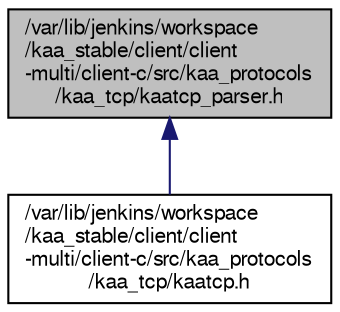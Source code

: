 digraph "/var/lib/jenkins/workspace/kaa_stable/client/client-multi/client-c/src/kaa_protocols/kaa_tcp/kaatcp_parser.h"
{
  bgcolor="transparent";
  edge [fontname="FreeSans",fontsize="10",labelfontname="FreeSans",labelfontsize="10"];
  node [fontname="FreeSans",fontsize="10",shape=record];
  Node1 [label="/var/lib/jenkins/workspace\l/kaa_stable/client/client\l-multi/client-c/src/kaa_protocols\l/kaa_tcp/kaatcp_parser.h",height=0.2,width=0.4,color="black", fillcolor="grey75", style="filled" fontcolor="black"];
  Node1 -> Node2 [dir="back",color="midnightblue",fontsize="10",style="solid",fontname="FreeSans"];
  Node2 [label="/var/lib/jenkins/workspace\l/kaa_stable/client/client\l-multi/client-c/src/kaa_protocols\l/kaa_tcp/kaatcp.h",height=0.2,width=0.4,color="black",URL="$kaatcp_8h.html"];
}
